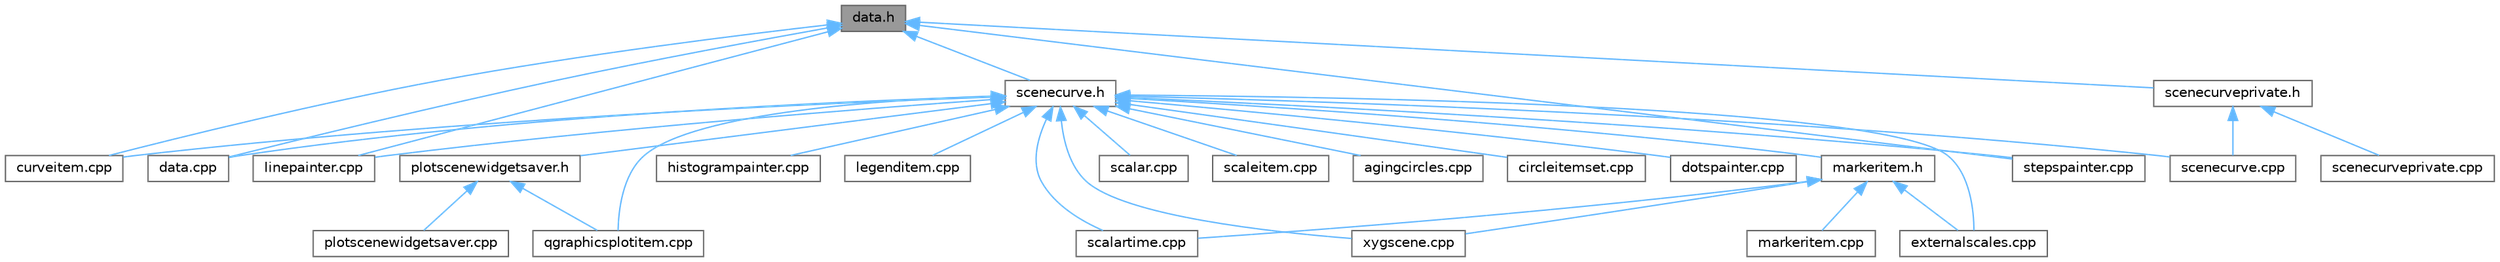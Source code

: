 digraph "data.h"
{
 // LATEX_PDF_SIZE
  bgcolor="transparent";
  edge [fontname=Helvetica,fontsize=10,labelfontname=Helvetica,labelfontsize=10];
  node [fontname=Helvetica,fontsize=10,shape=box,height=0.2,width=0.4];
  Node1 [label="data.h",height=0.2,width=0.4,color="gray40", fillcolor="grey60", style="filled", fontcolor="black",tooltip=" "];
  Node1 -> Node2 [dir="back",color="steelblue1",style="solid"];
  Node2 [label="curveitem.cpp",height=0.2,width=0.4,color="grey40", fillcolor="white", style="filled",URL="$curveitem_8cpp.html",tooltip=" "];
  Node1 -> Node3 [dir="back",color="steelblue1",style="solid"];
  Node3 [label="data.cpp",height=0.2,width=0.4,color="grey40", fillcolor="white", style="filled",URL="$data_8cpp.html",tooltip=" "];
  Node1 -> Node4 [dir="back",color="steelblue1",style="solid"];
  Node4 [label="linepainter.cpp",height=0.2,width=0.4,color="grey40", fillcolor="white", style="filled",URL="$linepainter_8cpp.html",tooltip=" "];
  Node1 -> Node5 [dir="back",color="steelblue1",style="solid"];
  Node5 [label="scenecurve.h",height=0.2,width=0.4,color="grey40", fillcolor="white", style="filled",URL="$scenecurve_8h.html",tooltip=" "];
  Node5 -> Node6 [dir="back",color="steelblue1",style="solid"];
  Node6 [label="agingcircles.cpp",height=0.2,width=0.4,color="grey40", fillcolor="white", style="filled",URL="$agingcircles_8cpp.html",tooltip=" "];
  Node5 -> Node7 [dir="back",color="steelblue1",style="solid"];
  Node7 [label="circleitemset.cpp",height=0.2,width=0.4,color="grey40", fillcolor="white", style="filled",URL="$circleitemset_8cpp.html",tooltip=" "];
  Node5 -> Node2 [dir="back",color="steelblue1",style="solid"];
  Node5 -> Node3 [dir="back",color="steelblue1",style="solid"];
  Node5 -> Node8 [dir="back",color="steelblue1",style="solid"];
  Node8 [label="dotspainter.cpp",height=0.2,width=0.4,color="grey40", fillcolor="white", style="filled",URL="$dotspainter_8cpp.html",tooltip=" "];
  Node5 -> Node9 [dir="back",color="steelblue1",style="solid"];
  Node9 [label="externalscales.cpp",height=0.2,width=0.4,color="grey40", fillcolor="white", style="filled",URL="$externalscales_8cpp.html",tooltip=" "];
  Node5 -> Node10 [dir="back",color="steelblue1",style="solid"];
  Node10 [label="histogrampainter.cpp",height=0.2,width=0.4,color="grey40", fillcolor="white", style="filled",URL="$histogrampainter_8cpp.html",tooltip=" "];
  Node5 -> Node11 [dir="back",color="steelblue1",style="solid"];
  Node11 [label="legenditem.cpp",height=0.2,width=0.4,color="grey40", fillcolor="white", style="filled",URL="$legenditem_8cpp.html",tooltip=" "];
  Node5 -> Node4 [dir="back",color="steelblue1",style="solid"];
  Node5 -> Node12 [dir="back",color="steelblue1",style="solid"];
  Node12 [label="markeritem.h",height=0.2,width=0.4,color="grey40", fillcolor="white", style="filled",URL="$markeritem_8h.html",tooltip=" "];
  Node12 -> Node9 [dir="back",color="steelblue1",style="solid"];
  Node12 -> Node13 [dir="back",color="steelblue1",style="solid"];
  Node13 [label="markeritem.cpp",height=0.2,width=0.4,color="grey40", fillcolor="white", style="filled",URL="$markeritem_8cpp.html",tooltip=" "];
  Node12 -> Node14 [dir="back",color="steelblue1",style="solid"];
  Node14 [label="scalartime.cpp",height=0.2,width=0.4,color="grey40", fillcolor="white", style="filled",URL="$scalartime_8cpp.html",tooltip=" "];
  Node12 -> Node15 [dir="back",color="steelblue1",style="solid"];
  Node15 [label="xygscene.cpp",height=0.2,width=0.4,color="grey40", fillcolor="white", style="filled",URL="$xygscene_8cpp.html",tooltip=" "];
  Node5 -> Node16 [dir="back",color="steelblue1",style="solid"];
  Node16 [label="plotscenewidgetsaver.h",height=0.2,width=0.4,color="grey40", fillcolor="white", style="filled",URL="$plotscenewidgetsaver_8h.html",tooltip=" "];
  Node16 -> Node17 [dir="back",color="steelblue1",style="solid"];
  Node17 [label="plotscenewidgetsaver.cpp",height=0.2,width=0.4,color="grey40", fillcolor="white", style="filled",URL="$plotscenewidgetsaver_8cpp.html",tooltip=" "];
  Node16 -> Node18 [dir="back",color="steelblue1",style="solid"];
  Node18 [label="qgraphicsplotitem.cpp",height=0.2,width=0.4,color="grey40", fillcolor="white", style="filled",URL="$qgraphicsplotitem_8cpp.html",tooltip=" "];
  Node5 -> Node18 [dir="back",color="steelblue1",style="solid"];
  Node5 -> Node19 [dir="back",color="steelblue1",style="solid"];
  Node19 [label="scalar.cpp",height=0.2,width=0.4,color="grey40", fillcolor="white", style="filled",URL="$scalar_8cpp.html",tooltip=" "];
  Node5 -> Node14 [dir="back",color="steelblue1",style="solid"];
  Node5 -> Node20 [dir="back",color="steelblue1",style="solid"];
  Node20 [label="scaleitem.cpp",height=0.2,width=0.4,color="grey40", fillcolor="white", style="filled",URL="$scaleitem_8cpp.html",tooltip=" "];
  Node5 -> Node21 [dir="back",color="steelblue1",style="solid"];
  Node21 [label="scenecurve.cpp",height=0.2,width=0.4,color="grey40", fillcolor="white", style="filled",URL="$scenecurve_8cpp.html",tooltip=" "];
  Node5 -> Node22 [dir="back",color="steelblue1",style="solid"];
  Node22 [label="stepspainter.cpp",height=0.2,width=0.4,color="grey40", fillcolor="white", style="filled",URL="$stepspainter_8cpp.html",tooltip=" "];
  Node5 -> Node15 [dir="back",color="steelblue1",style="solid"];
  Node1 -> Node23 [dir="back",color="steelblue1",style="solid"];
  Node23 [label="scenecurveprivate.h",height=0.2,width=0.4,color="grey40", fillcolor="white", style="filled",URL="$scenecurveprivate_8h.html",tooltip=" "];
  Node23 -> Node21 [dir="back",color="steelblue1",style="solid"];
  Node23 -> Node24 [dir="back",color="steelblue1",style="solid"];
  Node24 [label="scenecurveprivate.cpp",height=0.2,width=0.4,color="grey40", fillcolor="white", style="filled",URL="$scenecurveprivate_8cpp.html",tooltip=" "];
  Node1 -> Node22 [dir="back",color="steelblue1",style="solid"];
}
